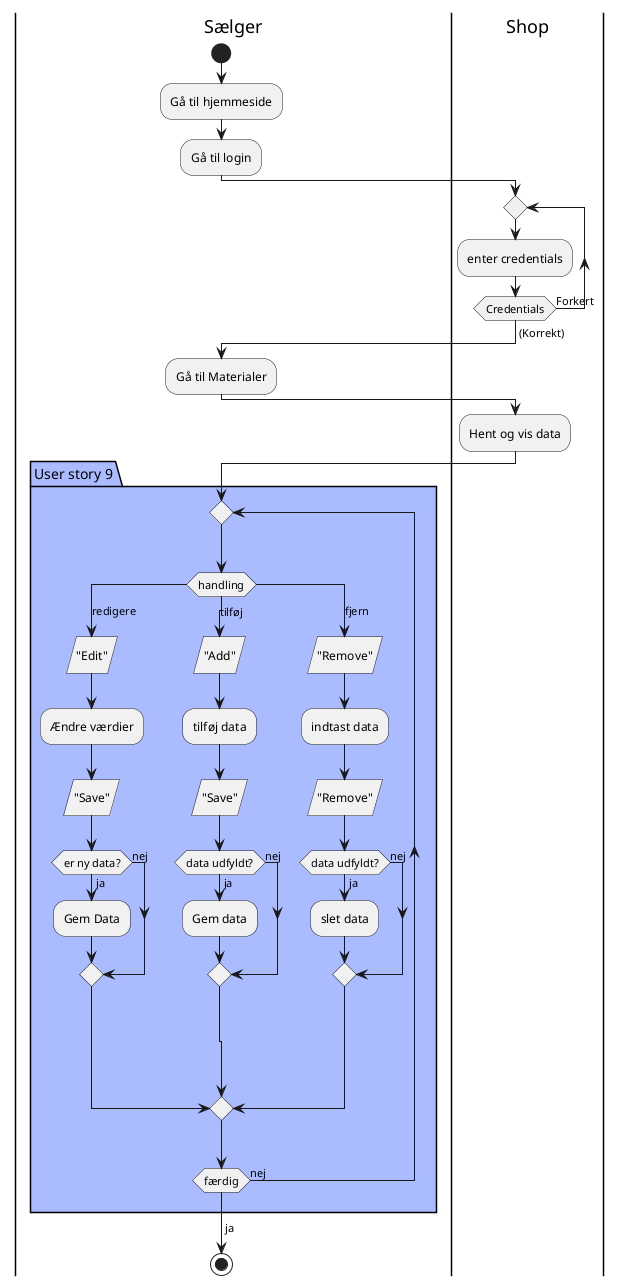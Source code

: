 @startuml
'https://plantuml.com/activity-diagram-beta

|Sælger|
start
:Gå til hjemmeside;
:Gå til login;
|Shop|
repeat
    :enter credentials;
repeat while (Credentials) is (Forkert)
->(Korrekt);
|Sælger|
:Gå til Materialer;
|Shop|
:Hent og vis data;
|Sælger|
package "User story 9" #ABF {
repeat
switch(handling)
    case(redigere)
        |Sælger|
        :"Edit"/
        :Ændre værdier;
        :"Save"/
        if(er ny data?) is (ja) then
            :Gem Data;
        else (nej)
        endif
    case(tilføj)
        |Sælger|
        :"Add"/
        :tilføj data;
        :"Save"/
        if(data udfyldt?) is (ja) then
            :Gem data;
        else (nej)
        endif
    case(fjern)
        |Sælger|
        :"Remove"/
        :indtast data;
        :"Remove"/
        if(data udfyldt?) is (ja) then
            :slet data;
        else (nej)
        endif
        |Sælger|
endswitch
repeat while (færdig) is (nej)
->ja;
}
stop

@enduml
